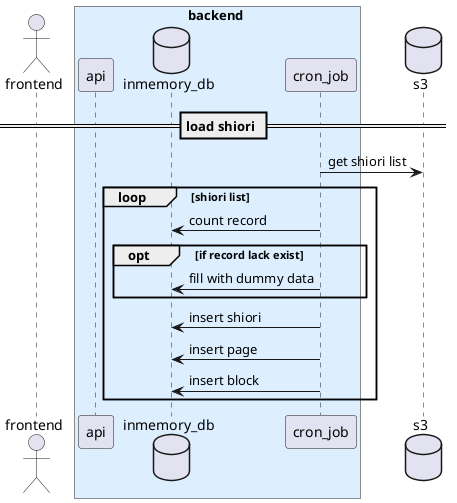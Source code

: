 @startuml

actor frontend as fe
box backend #ddeeff
participant api
database inmemory_db as db
participant cron_job as cron
end box
database s3 as s3

== load shiori ==

cron -> s3: get shiori list

loop shiori list
  cron -> db: count record
  opt if record lack exist
    cron -> db: fill with dummy data
  end opt

  cron -> db: insert shiori
  cron -> db: insert page
  cron -> db: insert block
end loop

@enduml
